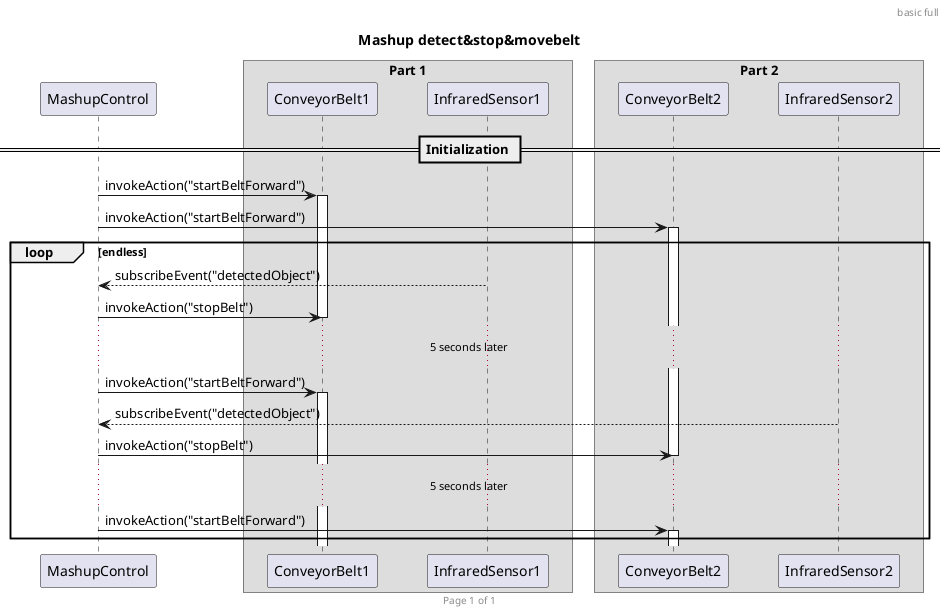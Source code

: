 @startuml
header basic full
footer Page %page% of %lastpage%

title Mashup detect&stop&movebelt

skinparam ParticipantPadding 20
skinparam BoxPadding 10

participant MashupControl as MC

box "Part 1"
participant ConveyorBelt1 as CB1
participant InfraredSensor1 as IS1
end box

box "Part 2"
participant ConveyorBelt2 as CB2
participant InfraredSensor2 as IS2
end box


== Initialization ==

MC -> CB1: invokeAction("startBeltForward")
activate CB1
MC -> CB2: invokeAction("startBeltForward")
activate CB2

loop endless

MC <-- IS1: subscribeEvent("detectedObject")
MC -> CB1: invokeAction("stopBelt")
deactivate CB1
...5 seconds later...
MC -> CB1: invokeAction("startBeltForward")
activate CB1

MC <-- IS2: subscribeEvent("detectedObject")
MC -> CB2: invokeAction("stopBelt")
deactivate CB2
...5 seconds later...
MC -> CB2: invokeAction("startBeltForward")
activate CB2

end 

@enduml
